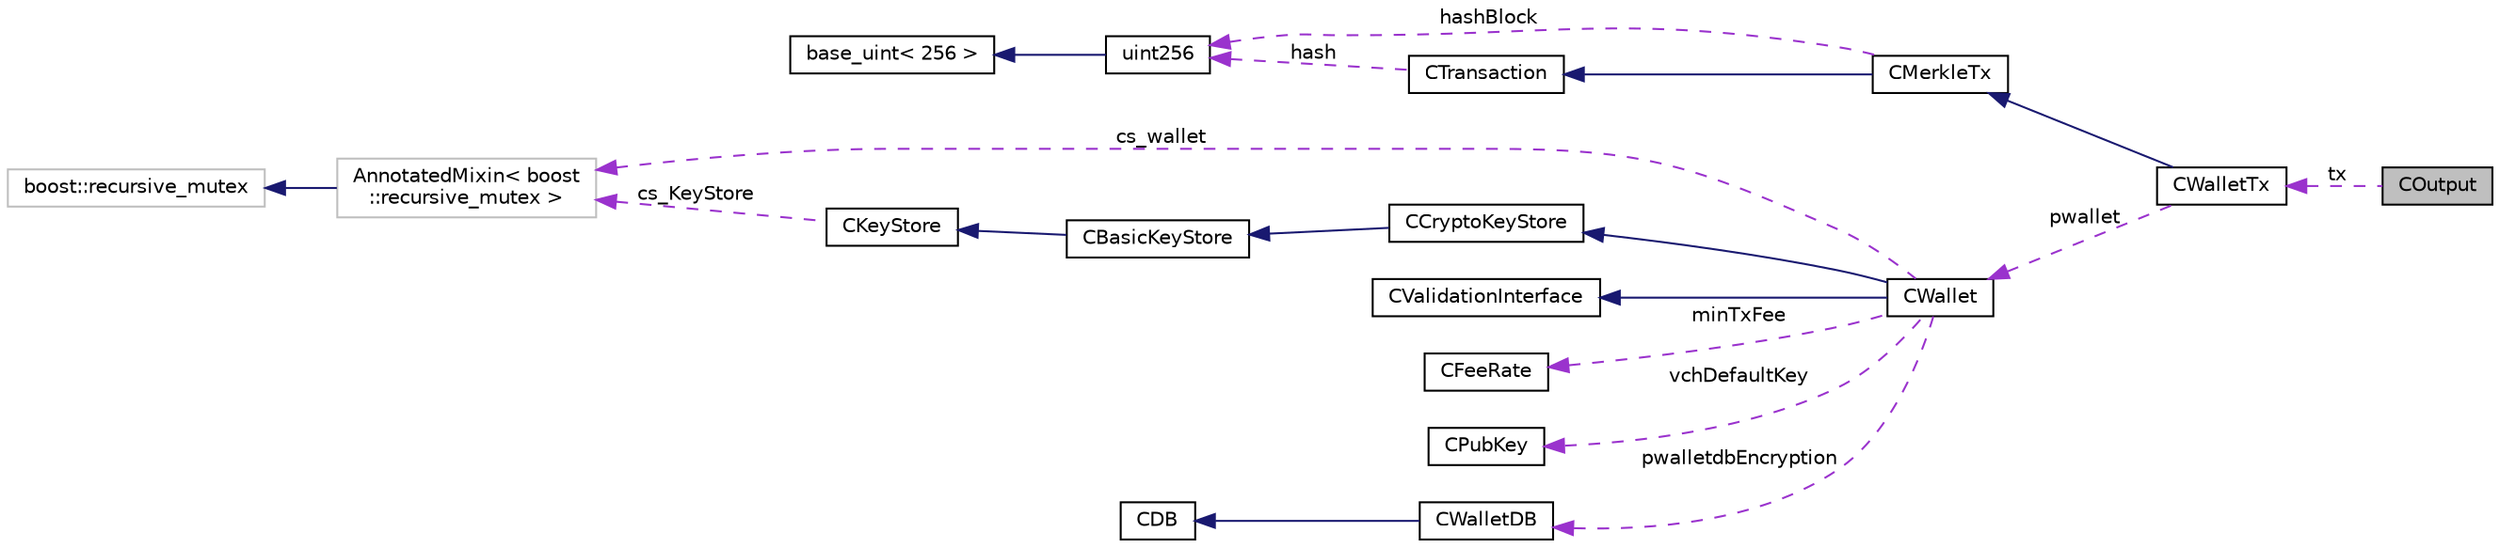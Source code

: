 digraph "COutput"
{
  edge [fontname="Helvetica",fontsize="10",labelfontname="Helvetica",labelfontsize="10"];
  node [fontname="Helvetica",fontsize="10",shape=record];
  rankdir="LR";
  Node1 [label="COutput",height=0.2,width=0.4,color="black", fillcolor="grey75", style="filled", fontcolor="black"];
  Node2 -> Node1 [dir="back",color="darkorchid3",fontsize="10",style="dashed",label=" tx" ,fontname="Helvetica"];
  Node2 [label="CWalletTx",height=0.2,width=0.4,color="black", fillcolor="white", style="filled",URL="$class_c_wallet_tx.html",tooltip="A transaction with a bunch of additional info that only the owner cares about. "];
  Node3 -> Node2 [dir="back",color="midnightblue",fontsize="10",style="solid",fontname="Helvetica"];
  Node3 [label="CMerkleTx",height=0.2,width=0.4,color="black", fillcolor="white", style="filled",URL="$class_c_merkle_tx.html",tooltip="A transaction with a merkle branch linking it to the block chain. "];
  Node4 -> Node3 [dir="back",color="midnightblue",fontsize="10",style="solid",fontname="Helvetica"];
  Node4 [label="CTransaction",height=0.2,width=0.4,color="black", fillcolor="white", style="filled",URL="$class_c_transaction.html",tooltip="The basic transaction that is broadcasted on the network and contained in blocks. ..."];
  Node5 -> Node4 [dir="back",color="darkorchid3",fontsize="10",style="dashed",label=" hash" ,fontname="Helvetica"];
  Node5 [label="uint256",height=0.2,width=0.4,color="black", fillcolor="white", style="filled",URL="$classuint256.html",tooltip="256-bit unsigned big integer. "];
  Node6 -> Node5 [dir="back",color="midnightblue",fontsize="10",style="solid",fontname="Helvetica"];
  Node6 [label="base_uint\< 256 \>",height=0.2,width=0.4,color="black", fillcolor="white", style="filled",URL="$classbase__uint.html"];
  Node5 -> Node3 [dir="back",color="darkorchid3",fontsize="10",style="dashed",label=" hashBlock" ,fontname="Helvetica"];
  Node7 -> Node2 [dir="back",color="darkorchid3",fontsize="10",style="dashed",label=" pwallet" ,fontname="Helvetica"];
  Node7 [label="CWallet",height=0.2,width=0.4,color="black", fillcolor="white", style="filled",URL="$class_c_wallet.html",tooltip="A CWallet is an extension of a keystore, which also maintains a set of transactions and balances..."];
  Node8 -> Node7 [dir="back",color="midnightblue",fontsize="10",style="solid",fontname="Helvetica"];
  Node8 [label="CCryptoKeyStore",height=0.2,width=0.4,color="black", fillcolor="white", style="filled",URL="$class_c_crypto_key_store.html",tooltip="Keystore which keeps the private keys encrypted. "];
  Node9 -> Node8 [dir="back",color="midnightblue",fontsize="10",style="solid",fontname="Helvetica"];
  Node9 [label="CBasicKeyStore",height=0.2,width=0.4,color="black", fillcolor="white", style="filled",URL="$class_c_basic_key_store.html",tooltip="Basic key store, that keeps keys in an address->secret map. "];
  Node10 -> Node9 [dir="back",color="midnightblue",fontsize="10",style="solid",fontname="Helvetica"];
  Node10 [label="CKeyStore",height=0.2,width=0.4,color="black", fillcolor="white", style="filled",URL="$class_c_key_store.html",tooltip="A virtual base class for key stores. "];
  Node11 -> Node10 [dir="back",color="darkorchid3",fontsize="10",style="dashed",label=" cs_KeyStore" ,fontname="Helvetica"];
  Node11 [label="AnnotatedMixin\< boost\l::recursive_mutex \>",height=0.2,width=0.4,color="grey75", fillcolor="white", style="filled"];
  Node12 -> Node11 [dir="back",color="midnightblue",fontsize="10",style="solid",fontname="Helvetica"];
  Node12 [label="boost::recursive_mutex",height=0.2,width=0.4,color="grey75", fillcolor="white", style="filled"];
  Node13 -> Node7 [dir="back",color="midnightblue",fontsize="10",style="solid",fontname="Helvetica"];
  Node13 [label="CValidationInterface",height=0.2,width=0.4,color="black", fillcolor="white", style="filled",URL="$class_c_validation_interface.html"];
  Node14 -> Node7 [dir="back",color="darkorchid3",fontsize="10",style="dashed",label=" minTxFee" ,fontname="Helvetica"];
  Node14 [label="CFeeRate",height=0.2,width=0.4,color="black", fillcolor="white", style="filled",URL="$class_c_fee_rate.html",tooltip="Type-safe wrapper class to for fee rates (how much to pay based on transaction size) ..."];
  Node15 -> Node7 [dir="back",color="darkorchid3",fontsize="10",style="dashed",label=" vchDefaultKey" ,fontname="Helvetica"];
  Node15 [label="CPubKey",height=0.2,width=0.4,color="black", fillcolor="white", style="filled",URL="$class_c_pub_key.html",tooltip="An encapsulated public key. "];
  Node11 -> Node7 [dir="back",color="darkorchid3",fontsize="10",style="dashed",label=" cs_wallet" ,fontname="Helvetica"];
  Node16 -> Node7 [dir="back",color="darkorchid3",fontsize="10",style="dashed",label=" pwalletdbEncryption" ,fontname="Helvetica"];
  Node16 [label="CWalletDB",height=0.2,width=0.4,color="black", fillcolor="white", style="filled",URL="$class_c_wallet_d_b.html",tooltip="Access to the wallet database (wallet.dat) "];
  Node17 -> Node16 [dir="back",color="midnightblue",fontsize="10",style="solid",fontname="Helvetica"];
  Node17 [label="CDB",height=0.2,width=0.4,color="black", fillcolor="white", style="filled",URL="$class_c_d_b.html",tooltip="RAII class that provides access to a Berkeley database. "];
}
